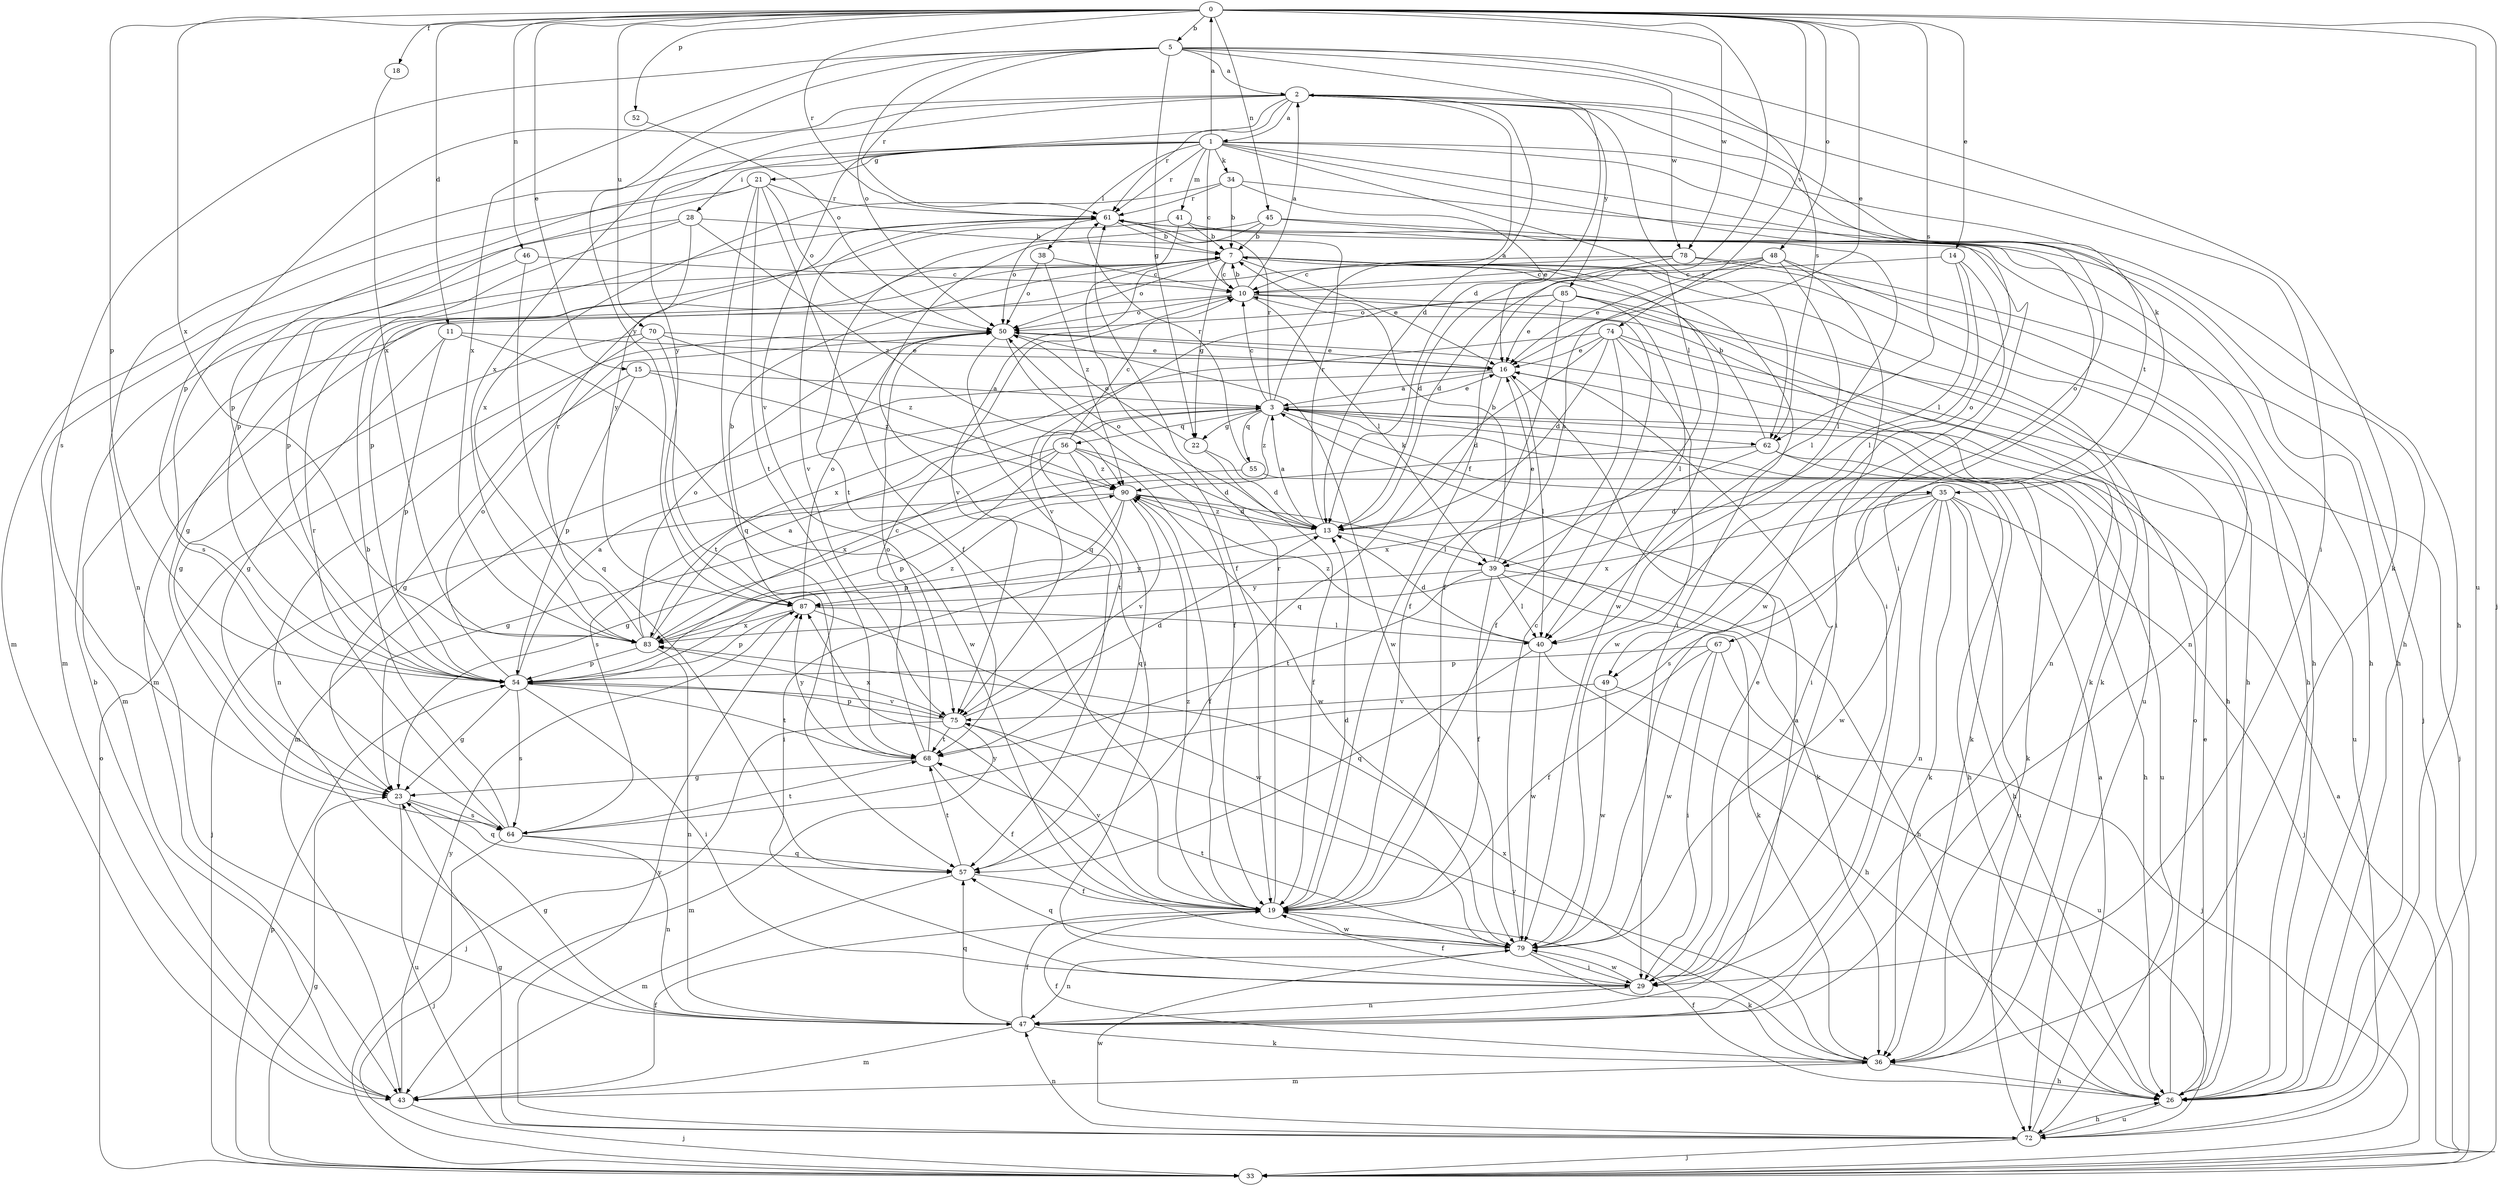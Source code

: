 strict digraph  {
0;
1;
2;
3;
5;
7;
10;
11;
13;
14;
15;
16;
18;
19;
21;
22;
23;
26;
28;
29;
33;
34;
35;
36;
38;
39;
40;
41;
43;
45;
46;
47;
48;
49;
50;
52;
54;
55;
56;
57;
61;
62;
64;
67;
68;
70;
72;
74;
75;
78;
79;
83;
85;
87;
90;
0 -> 5  [label=b];
0 -> 11  [label=d];
0 -> 14  [label=e];
0 -> 15  [label=e];
0 -> 16  [label=e];
0 -> 18  [label=f];
0 -> 19  [label=f];
0 -> 33  [label=j];
0 -> 45  [label=n];
0 -> 46  [label=n];
0 -> 48  [label=o];
0 -> 52  [label=p];
0 -> 54  [label=p];
0 -> 61  [label=r];
0 -> 62  [label=s];
0 -> 70  [label=u];
0 -> 72  [label=u];
0 -> 74  [label=v];
0 -> 78  [label=w];
0 -> 83  [label=x];
1 -> 0  [label=a];
1 -> 10  [label=c];
1 -> 21  [label=g];
1 -> 26  [label=h];
1 -> 28  [label=i];
1 -> 29  [label=i];
1 -> 34  [label=k];
1 -> 35  [label=k];
1 -> 38  [label=l];
1 -> 39  [label=l];
1 -> 41  [label=m];
1 -> 47  [label=n];
1 -> 49  [label=o];
1 -> 54  [label=p];
1 -> 61  [label=r];
2 -> 1  [label=a];
2 -> 13  [label=d];
2 -> 29  [label=i];
2 -> 49  [label=o];
2 -> 54  [label=p];
2 -> 61  [label=r];
2 -> 62  [label=s];
2 -> 67  [label=t];
2 -> 75  [label=v];
2 -> 83  [label=x];
2 -> 85  [label=y];
2 -> 87  [label=y];
3 -> 2  [label=a];
3 -> 10  [label=c];
3 -> 16  [label=e];
3 -> 22  [label=g];
3 -> 35  [label=k];
3 -> 36  [label=k];
3 -> 55  [label=q];
3 -> 56  [label=q];
3 -> 61  [label=r];
3 -> 62  [label=s];
3 -> 68  [label=t];
3 -> 72  [label=u];
3 -> 90  [label=z];
5 -> 2  [label=a];
5 -> 13  [label=d];
5 -> 22  [label=g];
5 -> 36  [label=k];
5 -> 50  [label=o];
5 -> 61  [label=r];
5 -> 62  [label=s];
5 -> 64  [label=s];
5 -> 78  [label=w];
5 -> 83  [label=x];
5 -> 87  [label=y];
7 -> 10  [label=c];
7 -> 16  [label=e];
7 -> 22  [label=g];
7 -> 23  [label=g];
7 -> 26  [label=h];
7 -> 29  [label=i];
7 -> 50  [label=o];
7 -> 72  [label=u];
7 -> 75  [label=v];
7 -> 79  [label=w];
10 -> 2  [label=a];
10 -> 7  [label=b];
10 -> 26  [label=h];
10 -> 36  [label=k];
10 -> 39  [label=l];
10 -> 43  [label=m];
10 -> 50  [label=o];
11 -> 16  [label=e];
11 -> 23  [label=g];
11 -> 54  [label=p];
11 -> 79  [label=w];
13 -> 3  [label=a];
13 -> 39  [label=l];
13 -> 50  [label=o];
13 -> 61  [label=r];
13 -> 87  [label=y];
13 -> 90  [label=z];
14 -> 10  [label=c];
14 -> 39  [label=l];
14 -> 40  [label=l];
14 -> 79  [label=w];
15 -> 3  [label=a];
15 -> 23  [label=g];
15 -> 54  [label=p];
15 -> 90  [label=z];
16 -> 3  [label=a];
16 -> 13  [label=d];
16 -> 29  [label=i];
16 -> 40  [label=l];
16 -> 43  [label=m];
18 -> 83  [label=x];
19 -> 13  [label=d];
19 -> 61  [label=r];
19 -> 75  [label=v];
19 -> 79  [label=w];
19 -> 87  [label=y];
19 -> 90  [label=z];
21 -> 19  [label=f];
21 -> 43  [label=m];
21 -> 50  [label=o];
21 -> 54  [label=p];
21 -> 57  [label=q];
21 -> 61  [label=r];
21 -> 68  [label=t];
22 -> 13  [label=d];
22 -> 19  [label=f];
22 -> 50  [label=o];
23 -> 57  [label=q];
23 -> 64  [label=s];
23 -> 72  [label=u];
26 -> 16  [label=e];
26 -> 19  [label=f];
26 -> 50  [label=o];
26 -> 72  [label=u];
28 -> 7  [label=b];
28 -> 43  [label=m];
28 -> 54  [label=p];
28 -> 87  [label=y];
28 -> 90  [label=z];
29 -> 16  [label=e];
29 -> 19  [label=f];
29 -> 47  [label=n];
29 -> 79  [label=w];
33 -> 3  [label=a];
33 -> 23  [label=g];
33 -> 50  [label=o];
33 -> 54  [label=p];
34 -> 7  [label=b];
34 -> 16  [label=e];
34 -> 26  [label=h];
34 -> 61  [label=r];
34 -> 83  [label=x];
35 -> 13  [label=d];
35 -> 26  [label=h];
35 -> 33  [label=j];
35 -> 36  [label=k];
35 -> 47  [label=n];
35 -> 64  [label=s];
35 -> 72  [label=u];
35 -> 79  [label=w];
35 -> 83  [label=x];
36 -> 19  [label=f];
36 -> 26  [label=h];
36 -> 43  [label=m];
36 -> 75  [label=v];
36 -> 83  [label=x];
38 -> 10  [label=c];
38 -> 50  [label=o];
38 -> 90  [label=z];
39 -> 7  [label=b];
39 -> 16  [label=e];
39 -> 19  [label=f];
39 -> 26  [label=h];
39 -> 36  [label=k];
39 -> 40  [label=l];
39 -> 68  [label=t];
39 -> 87  [label=y];
40 -> 13  [label=d];
40 -> 26  [label=h];
40 -> 57  [label=q];
40 -> 79  [label=w];
40 -> 90  [label=z];
41 -> 7  [label=b];
41 -> 19  [label=f];
41 -> 26  [label=h];
41 -> 54  [label=p];
43 -> 7  [label=b];
43 -> 19  [label=f];
43 -> 33  [label=j];
43 -> 87  [label=y];
45 -> 7  [label=b];
45 -> 26  [label=h];
45 -> 40  [label=l];
45 -> 57  [label=q];
45 -> 68  [label=t];
46 -> 10  [label=c];
46 -> 57  [label=q];
46 -> 64  [label=s];
47 -> 3  [label=a];
47 -> 19  [label=f];
47 -> 23  [label=g];
47 -> 36  [label=k];
47 -> 43  [label=m];
47 -> 57  [label=q];
48 -> 10  [label=c];
48 -> 13  [label=d];
48 -> 16  [label=e];
48 -> 19  [label=f];
48 -> 29  [label=i];
48 -> 40  [label=l];
48 -> 47  [label=n];
49 -> 72  [label=u];
49 -> 75  [label=v];
49 -> 79  [label=w];
50 -> 16  [label=e];
50 -> 19  [label=f];
50 -> 29  [label=i];
50 -> 79  [label=w];
52 -> 50  [label=o];
54 -> 3  [label=a];
54 -> 23  [label=g];
54 -> 29  [label=i];
54 -> 50  [label=o];
54 -> 64  [label=s];
54 -> 68  [label=t];
54 -> 75  [label=v];
55 -> 23  [label=g];
55 -> 26  [label=h];
55 -> 61  [label=r];
56 -> 10  [label=c];
56 -> 13  [label=d];
56 -> 54  [label=p];
56 -> 57  [label=q];
56 -> 64  [label=s];
56 -> 79  [label=w];
56 -> 83  [label=x];
56 -> 90  [label=z];
57 -> 19  [label=f];
57 -> 43  [label=m];
57 -> 68  [label=t];
61 -> 7  [label=b];
61 -> 26  [label=h];
61 -> 29  [label=i];
61 -> 50  [label=o];
61 -> 75  [label=v];
62 -> 7  [label=b];
62 -> 23  [label=g];
62 -> 26  [label=h];
62 -> 36  [label=k];
62 -> 83  [label=x];
64 -> 7  [label=b];
64 -> 33  [label=j];
64 -> 47  [label=n];
64 -> 57  [label=q];
64 -> 61  [label=r];
64 -> 68  [label=t];
67 -> 19  [label=f];
67 -> 29  [label=i];
67 -> 33  [label=j];
67 -> 54  [label=p];
67 -> 79  [label=w];
68 -> 10  [label=c];
68 -> 19  [label=f];
68 -> 23  [label=g];
68 -> 50  [label=o];
68 -> 87  [label=y];
70 -> 16  [label=e];
70 -> 23  [label=g];
70 -> 47  [label=n];
70 -> 68  [label=t];
70 -> 90  [label=z];
72 -> 3  [label=a];
72 -> 23  [label=g];
72 -> 26  [label=h];
72 -> 33  [label=j];
72 -> 47  [label=n];
72 -> 79  [label=w];
72 -> 87  [label=y];
74 -> 13  [label=d];
74 -> 16  [label=e];
74 -> 19  [label=f];
74 -> 33  [label=j];
74 -> 57  [label=q];
74 -> 72  [label=u];
74 -> 79  [label=w];
74 -> 83  [label=x];
75 -> 13  [label=d];
75 -> 33  [label=j];
75 -> 43  [label=m];
75 -> 54  [label=p];
75 -> 68  [label=t];
75 -> 83  [label=x];
78 -> 10  [label=c];
78 -> 13  [label=d];
78 -> 26  [label=h];
78 -> 33  [label=j];
78 -> 43  [label=m];
79 -> 10  [label=c];
79 -> 29  [label=i];
79 -> 36  [label=k];
79 -> 47  [label=n];
79 -> 57  [label=q];
79 -> 68  [label=t];
83 -> 3  [label=a];
83 -> 47  [label=n];
83 -> 50  [label=o];
83 -> 54  [label=p];
83 -> 61  [label=r];
83 -> 90  [label=z];
85 -> 16  [label=e];
85 -> 19  [label=f];
85 -> 36  [label=k];
85 -> 40  [label=l];
85 -> 47  [label=n];
85 -> 50  [label=o];
85 -> 75  [label=v];
87 -> 7  [label=b];
87 -> 40  [label=l];
87 -> 50  [label=o];
87 -> 54  [label=p];
87 -> 79  [label=w];
87 -> 83  [label=x];
90 -> 13  [label=d];
90 -> 19  [label=f];
90 -> 29  [label=i];
90 -> 33  [label=j];
90 -> 36  [label=k];
90 -> 54  [label=p];
90 -> 75  [label=v];
}
